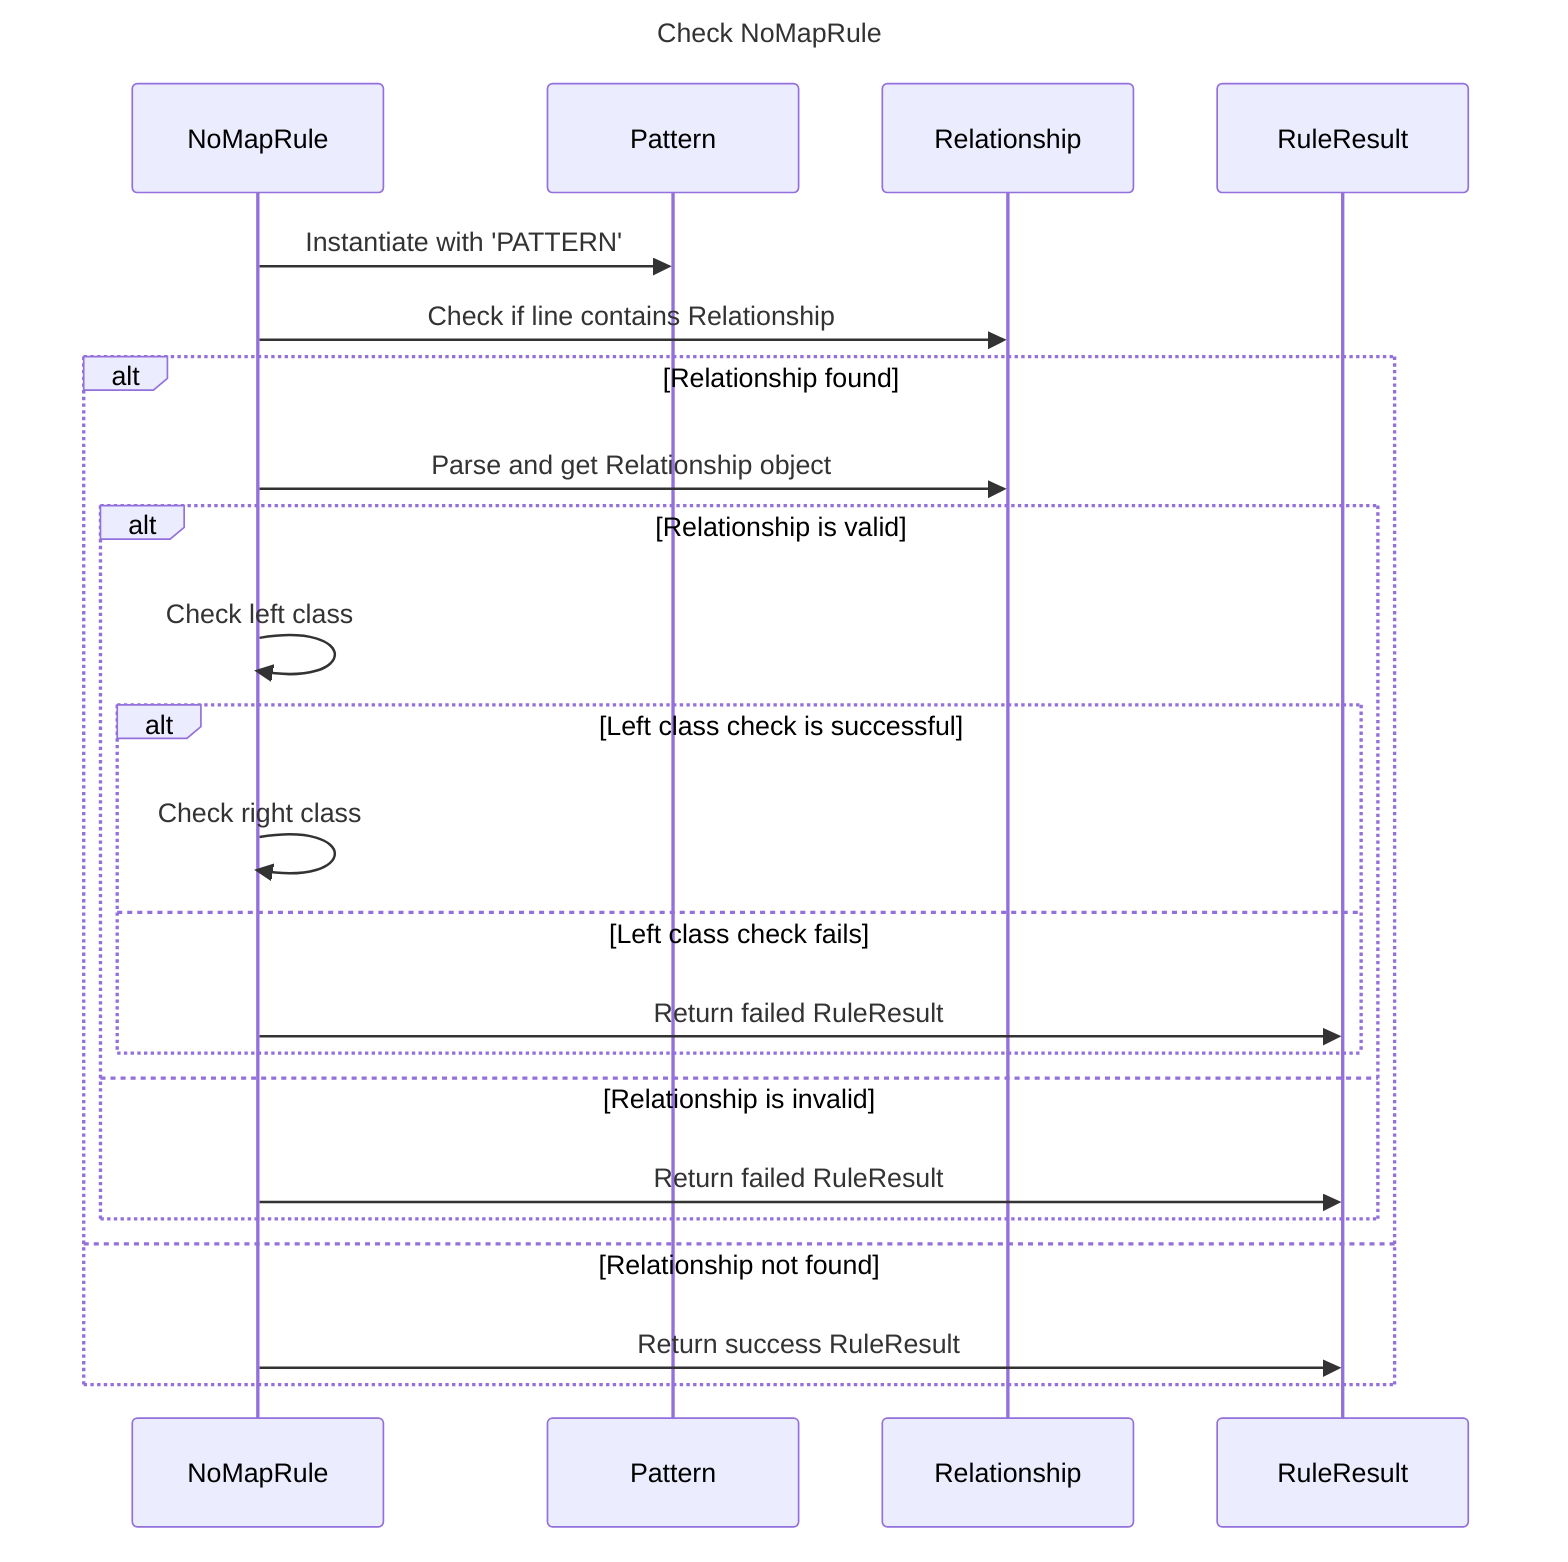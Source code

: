 ---
title: Check NoMapRule
---

sequenceDiagram
    participant NoMapRule
    participant Pattern
    participant Relationship
    participant RuleResult

    NoMapRule->>Pattern: Instantiate with 'PATTERN'
    NoMapRule->>Relationship: Check if line contains Relationship
    alt Relationship found
        NoMapRule->>Relationship: Parse and get Relationship object
        alt Relationship is valid
            NoMapRule->>NoMapRule: Check left class
            alt Left class check is successful
                NoMapRule->>NoMapRule: Check right class
            else Left class check fails
                NoMapRule->>RuleResult: Return failed RuleResult
            end
        else Relationship is invalid
            NoMapRule->>RuleResult: Return failed RuleResult
        end
    else Relationship not found
        NoMapRule->>RuleResult: Return success RuleResult
    end